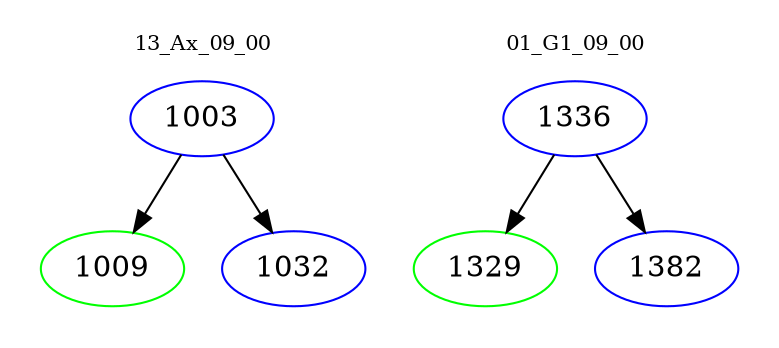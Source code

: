 digraph{
subgraph cluster_0 {
color = white
label = "13_Ax_09_00";
fontsize=10;
T0_1003 [label="1003", color="blue"]
T0_1003 -> T0_1009 [color="black"]
T0_1009 [label="1009", color="green"]
T0_1003 -> T0_1032 [color="black"]
T0_1032 [label="1032", color="blue"]
}
subgraph cluster_1 {
color = white
label = "01_G1_09_00";
fontsize=10;
T1_1336 [label="1336", color="blue"]
T1_1336 -> T1_1329 [color="black"]
T1_1329 [label="1329", color="green"]
T1_1336 -> T1_1382 [color="black"]
T1_1382 [label="1382", color="blue"]
}
}
